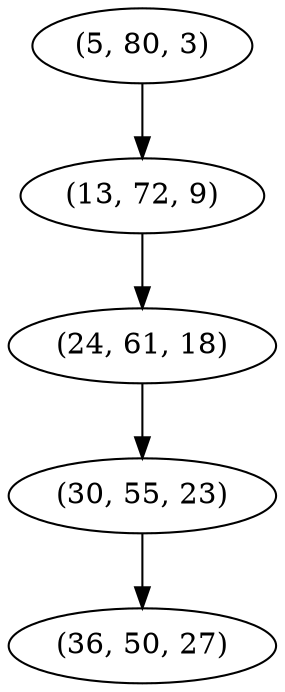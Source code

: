 digraph tree {
    "(5, 80, 3)";
    "(13, 72, 9)";
    "(24, 61, 18)";
    "(30, 55, 23)";
    "(36, 50, 27)";
    "(5, 80, 3)" -> "(13, 72, 9)";
    "(13, 72, 9)" -> "(24, 61, 18)";
    "(24, 61, 18)" -> "(30, 55, 23)";
    "(30, 55, 23)" -> "(36, 50, 27)";
}
